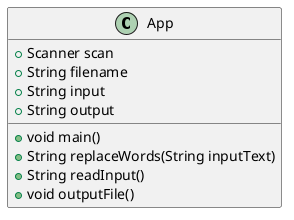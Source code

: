 @startuml
class App {
+Scanner scan
+String filename
+String input
+String output

+void main()
+String replaceWords(String inputText)
+String readInput()
+void outputFile()
}
@enduml
